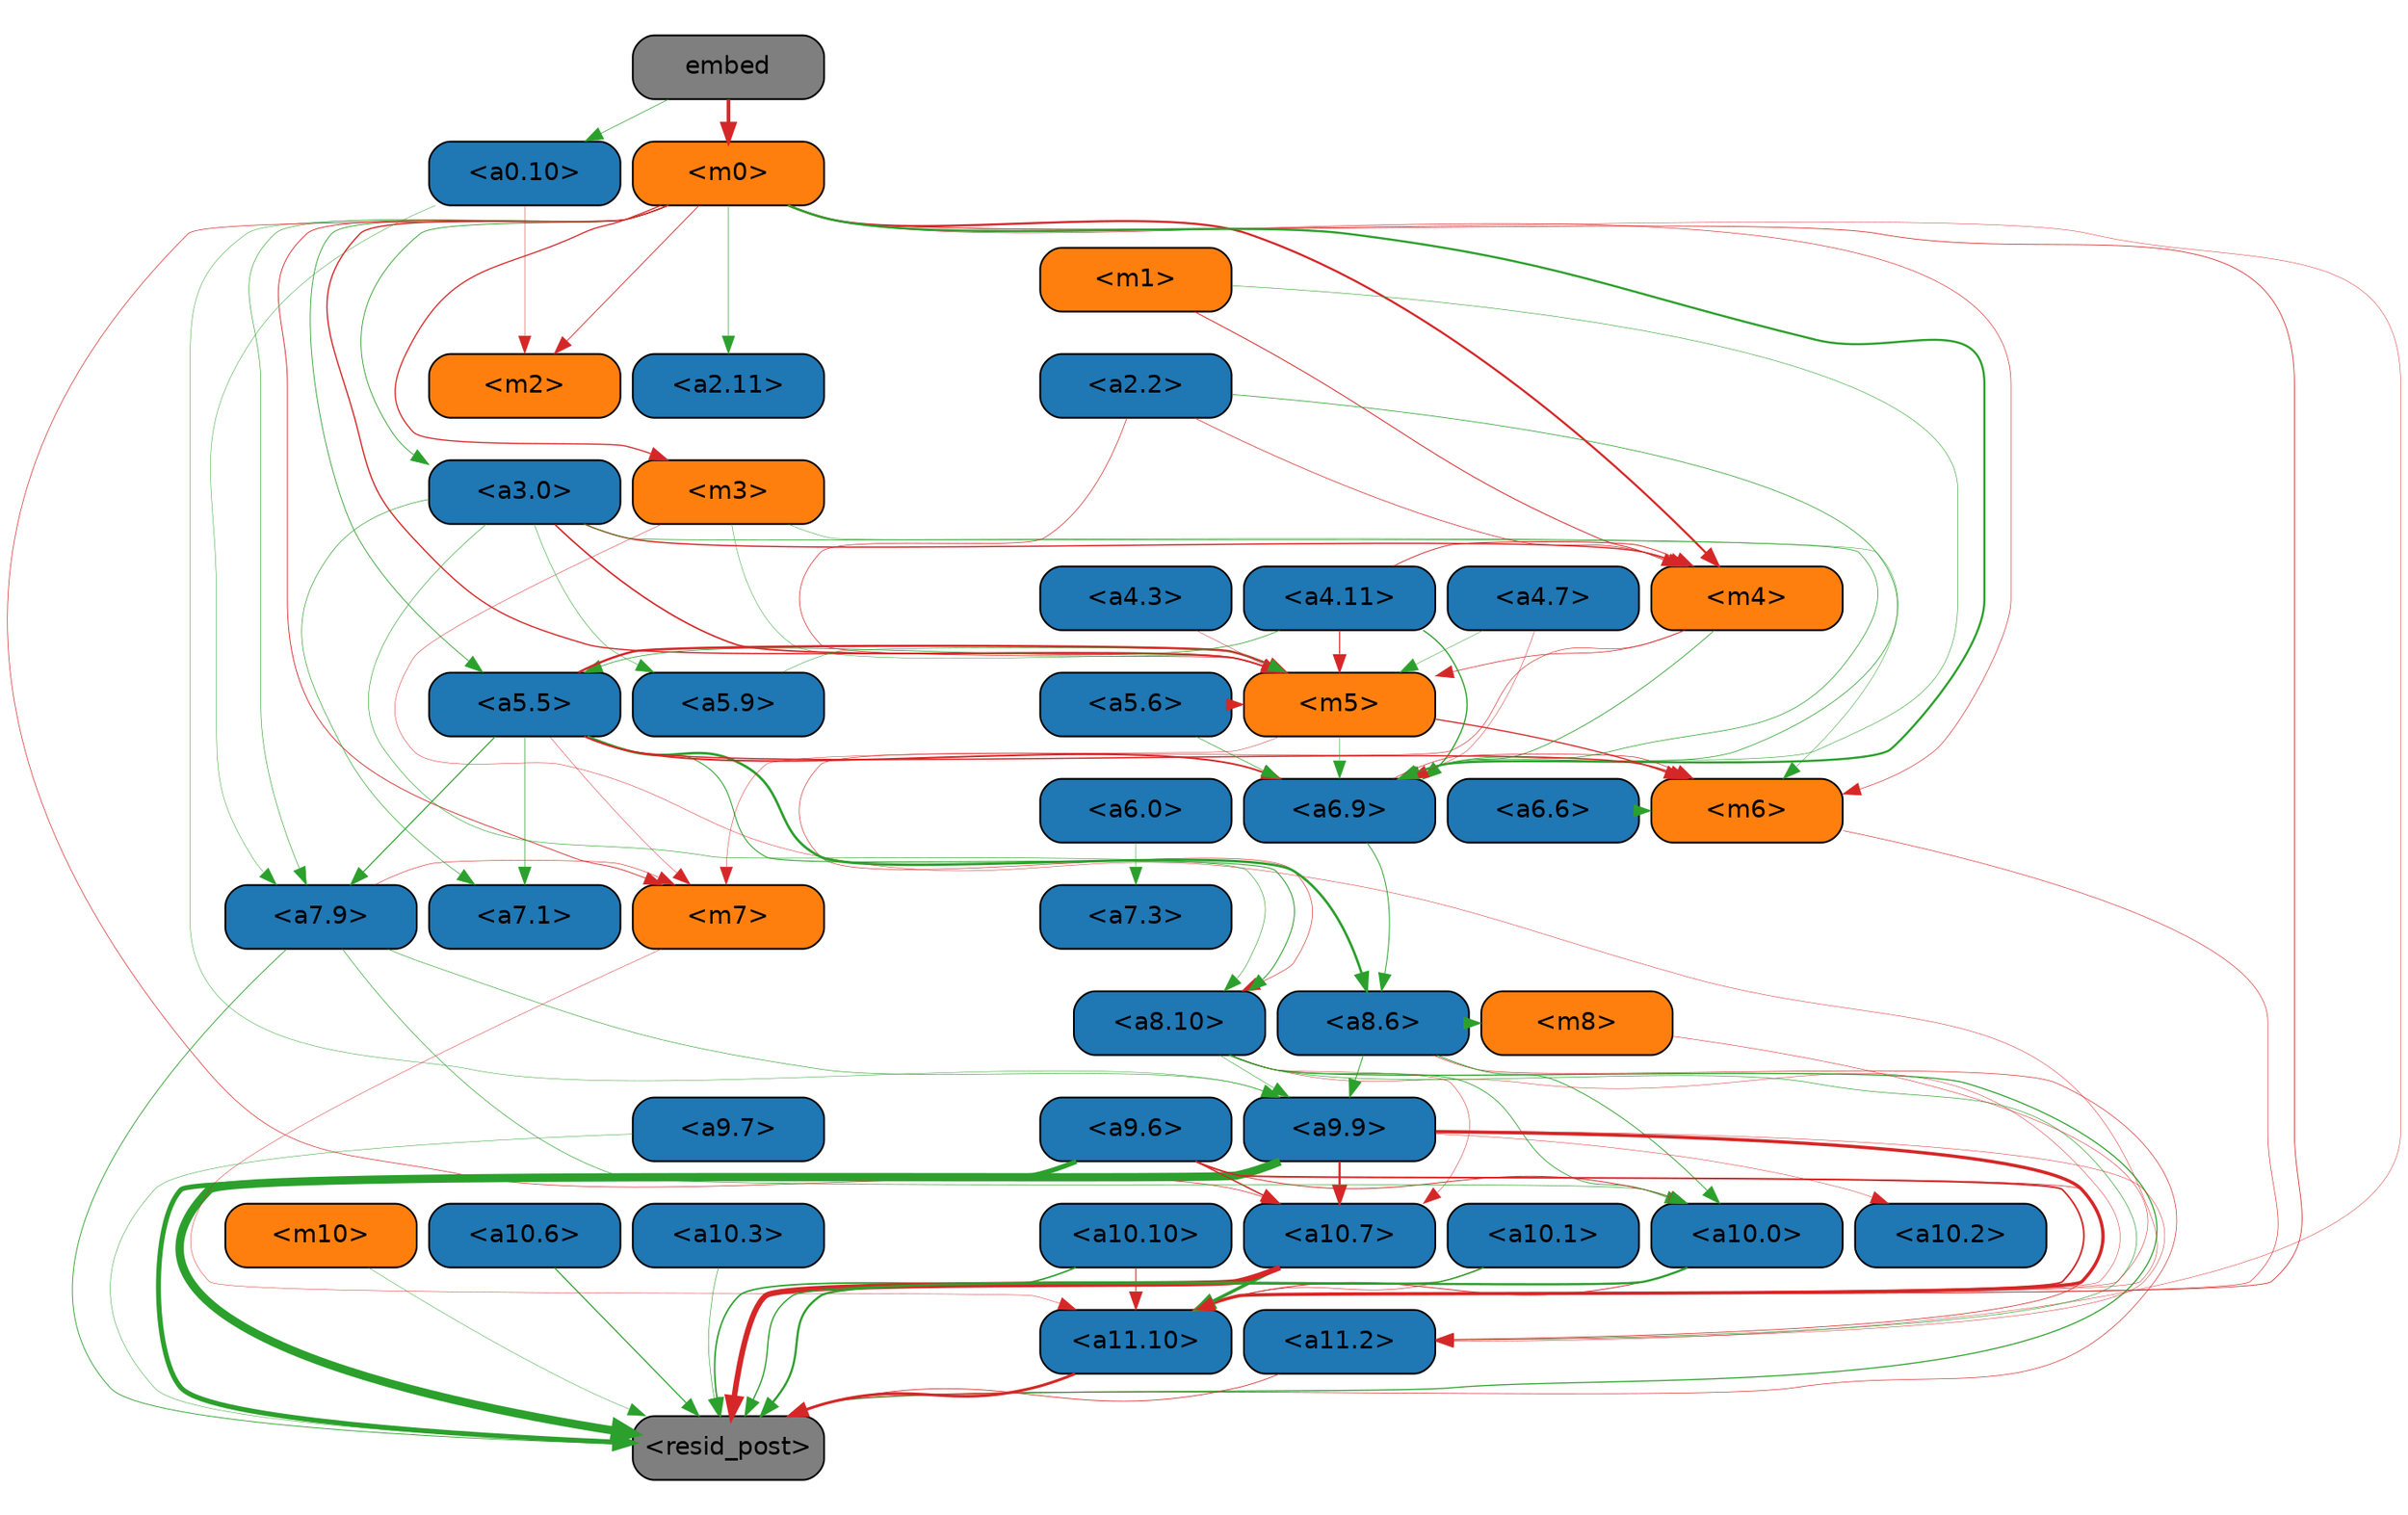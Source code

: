 strict digraph root {
	graph [compound=True,
		nodesep=0.1,
		ranksep=0.1
	];
	node [fixedsize=true,
		height=.5,
		width=1.5
	];
	subgraph cluster_0 {
		graph [color=invis,
			rank=same
		];
		"0_invis"	[style=invis];
		"<m0>"	[color=black,
			fillcolor="#ff7f0e",
			fontname=Helvetica,
			shape=box,
			style="filled, rounded"];
		"<a0.10>"	[color=black,
			fillcolor="#1f77b4",
			fontname=Helvetica,
			shape=box,
			style="filled, rounded"];
	}
	subgraph cluster_8 {
		graph [color=invis,
			rank=same
		];
		"8_invis"	[style=invis];
		"<a8.10>"	[color=black,
			fillcolor="#1f77b4",
			fontname=Helvetica,
			shape=box,
			style="filled, rounded"];
		"<a8.6>"	[color=black,
			fillcolor="#1f77b4",
			fontname=Helvetica,
			shape=box,
			style="filled, rounded"];
		"<m8>"	[color=black,
			fillcolor="#ff7f0e",
			fontname=Helvetica,
			shape=box,
			style="filled, rounded"];
	}
	subgraph cluster_11 {
		graph [color=invis,
			rank=same
		];
		"11_invis"	[style=invis];
		"<a11.10>"	[color=black,
			fillcolor="#1f77b4",
			fontname=Helvetica,
			shape=box,
			style="filled, rounded"];
		"<a11.2>"	[color=black,
			fillcolor="#1f77b4",
			fontname=Helvetica,
			shape=box,
			style="filled, rounded"];
	}
	subgraph cluster_1 {
		graph [color=invis,
			rank=same
		];
		"1_invis"	[style=invis];
		"<m1>"	[color=black,
			fillcolor="#ff7f0e",
			fontname=Helvetica,
			shape=box,
			style="filled, rounded"];
	}
	subgraph cluster_3 {
		graph [color=invis,
			rank=same
		];
		"3_invis"	[style=invis];
		"<m3>"	[color=black,
			fillcolor="#ff7f0e",
			fontname=Helvetica,
			shape=box,
			style="filled, rounded"];
		"<a3.0>"	[color=black,
			fillcolor="#1f77b4",
			fontname=Helvetica,
			shape=box,
			style="filled, rounded"];
	}
	subgraph cluster_4 {
		graph [color=invis,
			rank=same
		];
		"4_invis"	[style=invis];
		"<m4>"	[color=black,
			fillcolor="#ff7f0e",
			fontname=Helvetica,
			shape=box,
			style="filled, rounded"];
		"<a4.11>"	[color=black,
			fillcolor="#1f77b4",
			fontname=Helvetica,
			shape=box,
			style="filled, rounded"];
		"<a4.7>"	[color=black,
			fillcolor="#1f77b4",
			fontname=Helvetica,
			shape=box,
			style="filled, rounded"];
		"<a4.3>"	[color=black,
			fillcolor="#1f77b4",
			fontname=Helvetica,
			shape=box,
			style="filled, rounded"];
	}
	subgraph cluster_6 {
		graph [color=invis,
			rank=same
		];
		"6_invis"	[style=invis];
		"<m6>"	[color=black,
			fillcolor="#ff7f0e",
			fontname=Helvetica,
			shape=box,
			style="filled, rounded"];
		"<a6.9>"	[color=black,
			fillcolor="#1f77b4",
			fontname=Helvetica,
			shape=box,
			style="filled, rounded"];
		"<a6.0>"	[color=black,
			fillcolor="#1f77b4",
			fontname=Helvetica,
			shape=box,
			style="filled, rounded"];
		"<a6.6>"	[color=black,
			fillcolor="#1f77b4",
			fontname=Helvetica,
			shape=box,
			style="filled, rounded"];
	}
	subgraph cluster_9 {
		graph [color=invis,
			rank=same
		];
		"9_invis"	[style=invis];
		"<a9.9>"	[color=black,
			fillcolor="#1f77b4",
			fontname=Helvetica,
			shape=box,
			style="filled, rounded"];
		"<a9.7>"	[color=black,
			fillcolor="#1f77b4",
			fontname=Helvetica,
			shape=box,
			style="filled, rounded"];
		"<a9.6>"	[color=black,
			fillcolor="#1f77b4",
			fontname=Helvetica,
			shape=box,
			style="filled, rounded"];
	}
	subgraph cluster_2 {
		graph [color=invis,
			rank=same
		];
		"2_invis"	[style=invis];
		"<a2.2>"	[color=black,
			fillcolor="#1f77b4",
			fontname=Helvetica,
			shape=box,
			style="filled, rounded"];
		"<m2>"	[color=black,
			fillcolor="#ff7f0e",
			fontname=Helvetica,
			shape=box,
			style="filled, rounded"];
		"<a2.11>"	[color=black,
			fillcolor="#1f77b4",
			fontname=Helvetica,
			shape=box,
			style="filled, rounded"];
	}
	subgraph cluster_12 {
		graph [color=invis,
			rank=same
		];
		"12_invis"	[style=invis];
		"<resid_post>"	[color=black,
			fillcolor="#7f7f7f",
			fontname=Helvetica,
			shape=box,
			style="filled, rounded"];
	}
	subgraph cluster_5 {
		graph [color=invis,
			rank=same
		];
		"5_invis"	[style=invis];
		"<a5.5>"	[color=black,
			fillcolor="#1f77b4",
			fontname=Helvetica,
			shape=box,
			style="filled, rounded"];
		"<m5>"	[color=black,
			fillcolor="#ff7f0e",
			fontname=Helvetica,
			shape=box,
			style="filled, rounded"];
		"<a5.6>"	[color=black,
			fillcolor="#1f77b4",
			fontname=Helvetica,
			shape=box,
			style="filled, rounded"];
		"<a5.9>"	[color=black,
			fillcolor="#1f77b4",
			fontname=Helvetica,
			shape=box,
			style="filled, rounded"];
	}
	subgraph cluster_7 {
		graph [color=invis,
			rank=same
		];
		"7_invis"	[style=invis];
		"<a7.9>"	[color=black,
			fillcolor="#1f77b4",
			fontname=Helvetica,
			shape=box,
			style="filled, rounded"];
		"<m7>"	[color=black,
			fillcolor="#ff7f0e",
			fontname=Helvetica,
			shape=box,
			style="filled, rounded"];
		"<a7.1>"	[color=black,
			fillcolor="#1f77b4",
			fontname=Helvetica,
			shape=box,
			style="filled, rounded"];
		"<a7.3>"	[color=black,
			fillcolor="#1f77b4",
			fontname=Helvetica,
			shape=box,
			style="filled, rounded"];
	}
	subgraph cluster_10 {
		graph [color=invis,
			rank=same
		];
		"10_invis"	[style=invis];
		"<m10>"	[color=black,
			fillcolor="#ff7f0e",
			fontname=Helvetica,
			shape=box,
			style="filled, rounded"];
		"<a10.10>"	[color=black,
			fillcolor="#1f77b4",
			fontname=Helvetica,
			shape=box,
			style="filled, rounded"];
		"<a10.7>"	[color=black,
			fillcolor="#1f77b4",
			fontname=Helvetica,
			shape=box,
			style="filled, rounded"];
		"<a10.6>"	[color=black,
			fillcolor="#1f77b4",
			fontname=Helvetica,
			shape=box,
			style="filled, rounded"];
		"<a10.3>"	[color=black,
			fillcolor="#1f77b4",
			fontname=Helvetica,
			shape=box,
			style="filled, rounded"];
		"<a10.1>"	[color=black,
			fillcolor="#1f77b4",
			fontname=Helvetica,
			shape=box,
			style="filled, rounded"];
		"<a10.0>"	[color=black,
			fillcolor="#1f77b4",
			fontname=Helvetica,
			shape=box,
			style="filled, rounded"];
		"<a10.2>"	[color=black,
			fillcolor="#1f77b4",
			fontname=Helvetica,
			shape=box,
			style="filled, rounded"];
	}
	subgraph "cluster_-1" {
		graph [color=invis,
			rank=same
		];
		"-1_invis"	[style=invis];
		embed	[color=black,
			fillcolor="#7f7f7f",
			fontname=Helvetica,
			shape=box,
			style="filled, rounded"];
	}
	"-1_invis" -> "0_invis"	[style=invis,
		weight=1000];
	"11_invis" -> "12_invis"	[style=invis,
		weight=1000];
	"10_invis" -> "11_invis"	[style=invis,
		weight=1000];
	"9_invis" -> "10_invis"	[style=invis,
		weight=1000];
	"8_invis" -> "9_invis"	[style=invis,
		weight=1000];
	"7_invis" -> "8_invis"	[style=invis,
		weight=1000];
	"6_invis" -> "7_invis"	[style=invis,
		weight=1000];
	"5_invis" -> "6_invis"	[style=invis,
		weight=1000];
	"4_invis" -> "5_invis"	[style=invis,
		weight=1000];
	"3_invis" -> "4_invis"	[style=invis,
		weight=1000];
	"2_invis" -> "3_invis"	[style=invis,
		weight=1000];
	"1_invis" -> "2_invis"	[style=invis,
		weight=1000];
	"0_invis" -> "1_invis"	[style=invis,
		weight=1000];
	"<a11.10>" -> "<resid_post>"	[color="#d62728",
		minlen=0.5,
		penwidth=1.5825930833816528,
		weight=10];
	"<a11.2>" -> "<resid_post>"	[color="#d62728",
		minlen=0.5,
		penwidth=0.40898117423057556,
		weight=10];
	"<m10>" -> "<resid_post>"	[color="#2ca02c",
		minlen=0.5,
		penwidth=0.2415270432829857,
		weight=10];
	"<a10.10>" -> "<a11.10>"	[color="#d62728",
		minlen=0.5,
		penwidth=0.5606559813022614,
		weight=10];
	"<a10.10>" -> "<resid_post>"	[color="#2ca02c",
		minlen=0.5,
		penwidth=0.8626594841480255,
		weight=10];
	"<a10.7>" -> "<a11.10>"	[color="#2ca02c",
		minlen=0.5,
		penwidth=1.8107432126998901,
		weight=10];
	"<a10.7>" -> "<resid_post>"	[color="#d62728",
		minlen=0.5,
		penwidth=3.131249785423279,
		weight=10];
	"<a10.6>" -> "<resid_post>"	[color="#2ca02c",
		minlen=0.5,
		penwidth=0.6310457289218903,
		weight=10];
	"<a10.3>" -> "<resid_post>"	[color="#2ca02c",
		minlen=0.5,
		penwidth=0.30996087938547134,
		weight=10];
	"<a10.1>" -> "<a11.10>"	[color="#d62728",
		minlen=0.5,
		penwidth=0.31489522755146027,
		weight=10];
	"<a10.1>" -> "<resid_post>"	[color="#2ca02c",
		minlen=0.5,
		penwidth=0.7274635881185532,
		weight=10];
	"<a10.0>" -> "<a11.10>"	[color="#d62728",
		minlen=0.5,
		penwidth=0.4824739694595337,
		weight=10];
	"<a10.0>" -> "<resid_post>"	[color="#2ca02c",
		minlen=0.5,
		penwidth=1.2222023606300354,
		weight=10];
	"<a9.9>" -> "<a11.10>"	[color="#d62728",
		minlen=0.5,
		penwidth=1.853069543838501,
		weight=10];
	"<a9.9>" -> "<resid_post>"	[color="#2ca02c",
		minlen=0.5,
		penwidth=4.690706491470337,
		weight=10];
	"<a9.9>" -> "<a11.2>"	[color="#d62728",
		minlen=0.5,
		penwidth=0.25448669493198395,
		weight=10];
	"<a9.9>" -> "<a10.7>"	[color="#d62728",
		minlen=0.5,
		penwidth=1.2427040934562683,
		weight=10];
	"<a9.9>" -> "<a10.2>"	[color="#d62728",
		minlen=0.5,
		penwidth=0.24455711245536804,
		weight=10];
	"<a9.7>" -> "<resid_post>"	[color="#2ca02c",
		minlen=0.5,
		penwidth=0.25279080122709274,
		weight=10];
	"<a9.6>" -> "<a11.10>"	[color="#d62728",
		minlen=0.5,
		penwidth=0.9467948377132416,
		weight=10];
	"<a9.6>" -> "<resid_post>"	[color="#2ca02c",
		minlen=0.5,
		penwidth=2.7497241497039795,
		weight=10];
	"<a9.6>" -> "<a11.2>"	[color="#d62728",
		minlen=0.5,
		penwidth=0.39199885725975037,
		weight=10];
	"<a9.6>" -> "<a10.7>"	[color="#d62728",
		minlen=0.5,
		penwidth=0.7953741252422333,
		weight=10];
	"<a9.6>" -> "<a10.0>"	[color="#d62728",
		minlen=0.5,
		penwidth=0.4641055762767792,
		weight=10];
	"<a8.10>" -> "<a11.10>"	[color="#d62728",
		minlen=0.5,
		penwidth=0.24980729073286057,
		weight=10];
	"<a8.10>" -> "<resid_post>"	[color="#2ca02c",
		minlen=0.5,
		penwidth=0.6318946480751038,
		weight=10];
	"<a8.10>" -> "<a11.2>"	[color="#2ca02c",
		minlen=0.5,
		penwidth=0.33744388818740845,
		weight=10];
	"<a8.10>" -> "<a10.7>"	[color="#d62728",
		minlen=0.5,
		penwidth=0.2637471333146095,
		weight=10];
	"<a8.10>" -> "<a10.0>"	[color="#2ca02c",
		minlen=0.5,
		penwidth=0.4217943996191025,
		weight=10];
	"<a8.10>" -> "<a9.9>"	[color="#2ca02c",
		minlen=0.5,
		penwidth=0.2962948903441429,
		weight=10];
	"<a8.6>" -> "<resid_post>"	[color="#d62728",
		minlen=0.5,
		penwidth=0.34263114631175995,
		weight=10];
	"<a8.6>" -> "<a10.0>"	[color="#2ca02c",
		minlen=0.5,
		penwidth=0.45996107161045074,
		weight=10];
	"<a8.6>" -> "<a9.9>"	[color="#2ca02c",
		minlen=0.5,
		penwidth=0.4799826443195343,
		weight=10];
	"<a8.6>" -> "<m8>"	[color="#2ca02c",
		minlen=0.5,
		penwidth=0.32704324275255203,
		weight=10];
	"<a7.9>" -> "<resid_post>"	[color="#2ca02c",
		minlen=0.5,
		penwidth=0.44147609174251556,
		weight=10];
	"<a7.9>" -> "<a10.0>"	[color="#2ca02c",
		minlen=0.5,
		penwidth=0.3359355926513672,
		weight=10];
	"<a7.9>" -> "<a9.9>"	[color="#2ca02c",
		minlen=0.5,
		penwidth=0.3112742453813553,
		weight=10];
	"<a7.9>" -> "<m7>"	[color="#d62728",
		minlen=0.5,
		penwidth=0.30128113925457,
		weight=10];
	"<m8>" -> "<a11.10>"	[color="#d62728",
		minlen=0.5,
		penwidth=0.2769337445497513,
		weight=10];
	"<m7>" -> "<a11.10>"	[color="#d62728",
		minlen=0.5,
		penwidth=0.24369216710329056,
		weight=10];
	"<m6>" -> "<a11.10>"	[color="#d62728",
		minlen=0.5,
		penwidth=0.31873807311058044,
		weight=10];
	"<m3>" -> "<a11.10>"	[color="#d62728",
		minlen=0.5,
		penwidth=0.25524432957172394,
		weight=10];
	"<m3>" -> "<m6>"	[color="#2ca02c",
		minlen=0.5,
		penwidth=0.25993262976408005,
		weight=10];
	"<m3>" -> "<m5>"	[color="#2ca02c",
		minlen=0.5,
		penwidth=0.25093652307987213,
		weight=10];
	"<m0>" -> "<a11.10>"	[color="#d62728",
		minlen=0.5,
		penwidth=0.4063706696033478,
		weight=10];
	"<m0>" -> "<a11.2>"	[color="#d62728",
		minlen=0.5,
		penwidth=0.24185695499181747,
		weight=10];
	"<m0>" -> "<a10.7>"	[color="#d62728",
		minlen=0.5,
		penwidth=0.3507579490542412,
		weight=10];
	"<m0>" -> "<a9.9>"	[color="#2ca02c",
		minlen=0.5,
		penwidth=0.24741125106811523,
		weight=10];
	"<m0>" -> "<a7.9>"	[color="#2ca02c",
		minlen=0.5,
		penwidth=0.3141942098736763,
		weight=10];
	"<m0>" -> "<m7>"	[color="#d62728",
		minlen=0.5,
		penwidth=0.4456379860639572,
		weight=10];
	"<m0>" -> "<m6>"	[color="#d62728",
		minlen=0.5,
		penwidth=0.32498281449079514,
		weight=10];
	"<m0>" -> "<m3>"	[color="#d62728",
		minlen=0.5,
		penwidth=0.6635952293872833,
		weight=10];
	"<m0>" -> "<a5.5>"	[color="#2ca02c",
		minlen=0.5,
		penwidth=0.43230780959129333,
		weight=10];
	"<m0>" -> "<m4>"	[color="#d62728",
		minlen=0.5,
		penwidth=1.1780669689178467,
		weight=10];
	"<m0>" -> "<a3.0>"	[color="#2ca02c",
		minlen=0.5,
		penwidth=0.44342391192913055,
		weight=10];
	"<m0>" -> "<a6.9>"	[color="#2ca02c",
		minlen=0.5,
		penwidth=1.2041412591934204,
		weight=10];
	"<m0>" -> "<m5>"	[color="#d62728",
		minlen=0.5,
		penwidth=0.7193899601697922,
		weight=10];
	"<m0>" -> "<m2>"	[color="#d62728",
		minlen=0.5,
		penwidth=0.4386029541492462,
		weight=10];
	"<m0>" -> "<a2.11>"	[color="#2ca02c",
		minlen=0.5,
		penwidth=0.3188004344701767,
		weight=10];
	"<a5.5>" -> "<a8.10>"	[color="#2ca02c",
		minlen=0.5,
		penwidth=0.5228234678506851,
		weight=10];
	"<a5.5>" -> "<a8.6>"	[color="#2ca02c",
		minlen=0.5,
		penwidth=1.408610075712204,
		weight=10];
	"<a5.5>" -> "<a7.9>"	[color="#2ca02c",
		minlen=0.5,
		penwidth=0.6001489609479904,
		weight=10];
	"<a5.5>" -> "<m7>"	[color="#d62728",
		minlen=0.5,
		penwidth=0.24313073605298996,
		weight=10];
	"<a5.5>" -> "<m6>"	[color="#d62728",
		minlen=0.5,
		penwidth=0.7410137504339218,
		weight=10];
	"<a5.5>" -> "<a6.9>"	[color="#d62728",
		minlen=0.5,
		penwidth=0.9683430790901184,
		weight=10];
	"<a5.5>" -> "<m5>"	[color="#d62728",
		minlen=0.5,
		penwidth=1.2593151926994324,
		weight=10];
	"<a5.5>" -> "<a7.1>"	[color="#2ca02c",
		minlen=0.5,
		penwidth=0.3825218081474304,
		weight=10];
	"<m4>" -> "<a8.10>"	[color="#d62728",
		minlen=0.5,
		penwidth=0.32057417929172516,
		weight=10];
	"<m4>" -> "<a6.9>"	[color="#2ca02c",
		minlen=0.5,
		penwidth=0.4221275746822357,
		weight=10];
	"<m4>" -> "<m5>"	[color="#d62728",
		minlen=0.5,
		penwidth=0.37517912685871124,
		weight=10];
	"<a3.0>" -> "<a8.10>"	[color="#2ca02c",
		minlen=0.5,
		penwidth=0.30988025665283203,
		weight=10];
	"<a3.0>" -> "<m4>"	[color="#d62728",
		minlen=0.5,
		penwidth=0.7345721125602722,
		weight=10];
	"<a3.0>" -> "<a6.9>"	[color="#2ca02c",
		minlen=0.5,
		penwidth=0.37705305218696594,
		weight=10];
	"<a3.0>" -> "<m5>"	[color="#d62728",
		minlen=0.5,
		penwidth=0.8649730682373047,
		weight=10];
	"<a3.0>" -> "<a7.1>"	[color="#2ca02c",
		minlen=0.5,
		penwidth=0.3385712206363678,
		weight=10];
	"<a3.0>" -> "<a5.9>"	[color="#2ca02c",
		minlen=0.5,
		penwidth=0.2847723439335823,
		weight=10];
	"<a6.9>" -> "<a8.6>"	[color="#2ca02c",
		minlen=0.5,
		penwidth=0.48210275173187256,
		weight=10];
	"<a6.9>" -> "<m6>"	[color="#d62728",
		minlen=0.5,
		penwidth=0.3635019063949585,
		weight=10];
	"<m5>" -> "<m7>"	[color="#d62728",
		minlen=0.5,
		penwidth=0.25471528619527817,
		weight=10];
	"<m5>" -> "<m6>"	[color="#d62728",
		minlen=0.5,
		penwidth=0.6870489120483398,
		weight=10];
	"<m5>" -> "<a6.9>"	[color="#2ca02c",
		minlen=0.5,
		penwidth=0.27301233261823654,
		weight=10];
	"<a0.10>" -> "<a7.9>"	[color="#2ca02c",
		minlen=0.5,
		penwidth=0.24875713884830475,
		weight=10];
	"<a0.10>" -> "<m2>"	[color="#d62728",
		minlen=0.5,
		penwidth=0.2566976621747017,
		weight=10];
	"<a6.0>" -> "<a7.3>"	[color="#2ca02c",
		minlen=0.5,
		penwidth=0.2875266820192337,
		weight=10];
	"<a6.6>" -> "<m6>"	[color="#2ca02c",
		minlen=0.5,
		penwidth=0.24541260302066803,
		weight=10];
	"<m1>" -> "<m4>"	[color="#d62728",
		minlen=0.5,
		penwidth=0.5003520548343658,
		weight=10];
	"<m1>" -> "<a6.9>"	[color="#2ca02c",
		minlen=0.5,
		penwidth=0.29148754477500916,
		weight=10];
	"<a5.6>" -> "<a6.9>"	[color="#2ca02c",
		minlen=0.5,
		penwidth=0.3498532623052597,
		weight=10];
	"<a5.6>" -> "<m5>"	[color="#d62728",
		minlen=0.5,
		penwidth=0.29630689322948456,
		weight=10];
	"<a4.11>" -> "<a5.5>"	[color="#2ca02c",
		minlen=0.5,
		penwidth=0.3945661783218384,
		weight=10];
	"<a4.11>" -> "<m4>"	[color="#d62728",
		minlen=0.5,
		penwidth=0.4727476090192795,
		weight=10];
	"<a4.11>" -> "<a6.9>"	[color="#2ca02c",
		minlen=0.5,
		penwidth=0.704516664147377,
		weight=10];
	"<a4.11>" -> "<m5>"	[color="#d62728",
		minlen=0.5,
		penwidth=0.6142972558736801,
		weight=10];
	"<a4.7>" -> "<a6.9>"	[color="#d62728",
		minlen=0.5,
		penwidth=0.24872484058141708,
		weight=10];
	"<a4.7>" -> "<m5>"	[color="#2ca02c",
		minlen=0.5,
		penwidth=0.254976823925972,
		weight=10];
	"<a2.2>" -> "<m4>"	[color="#d62728",
		minlen=0.5,
		penwidth=0.37185198068618774,
		weight=10];
	"<a2.2>" -> "<a6.9>"	[color="#2ca02c",
		minlen=0.5,
		penwidth=0.38666626811027527,
		weight=10];
	"<a2.2>" -> "<m5>"	[color="#d62728",
		minlen=0.5,
		penwidth=0.3615026995539665,
		weight=10];
	"<a5.9>" -> "<m5>"	[color="#2ca02c",
		minlen=0.5,
		penwidth=0.2708582952618599,
		weight=10];
	"<a4.3>" -> "<m5>"	[color="#d62728",
		minlen=0.5,
		penwidth=0.257028266787529,
		weight=10];
	embed -> "<m0>"	[color="#d62728",
		minlen=0.5,
		penwidth=2.085775136947632,
		weight=10];
	embed -> "<a0.10>"	[color="#2ca02c",
		minlen=0.5,
		penwidth=0.35706574469804764,
		weight=10];
}

